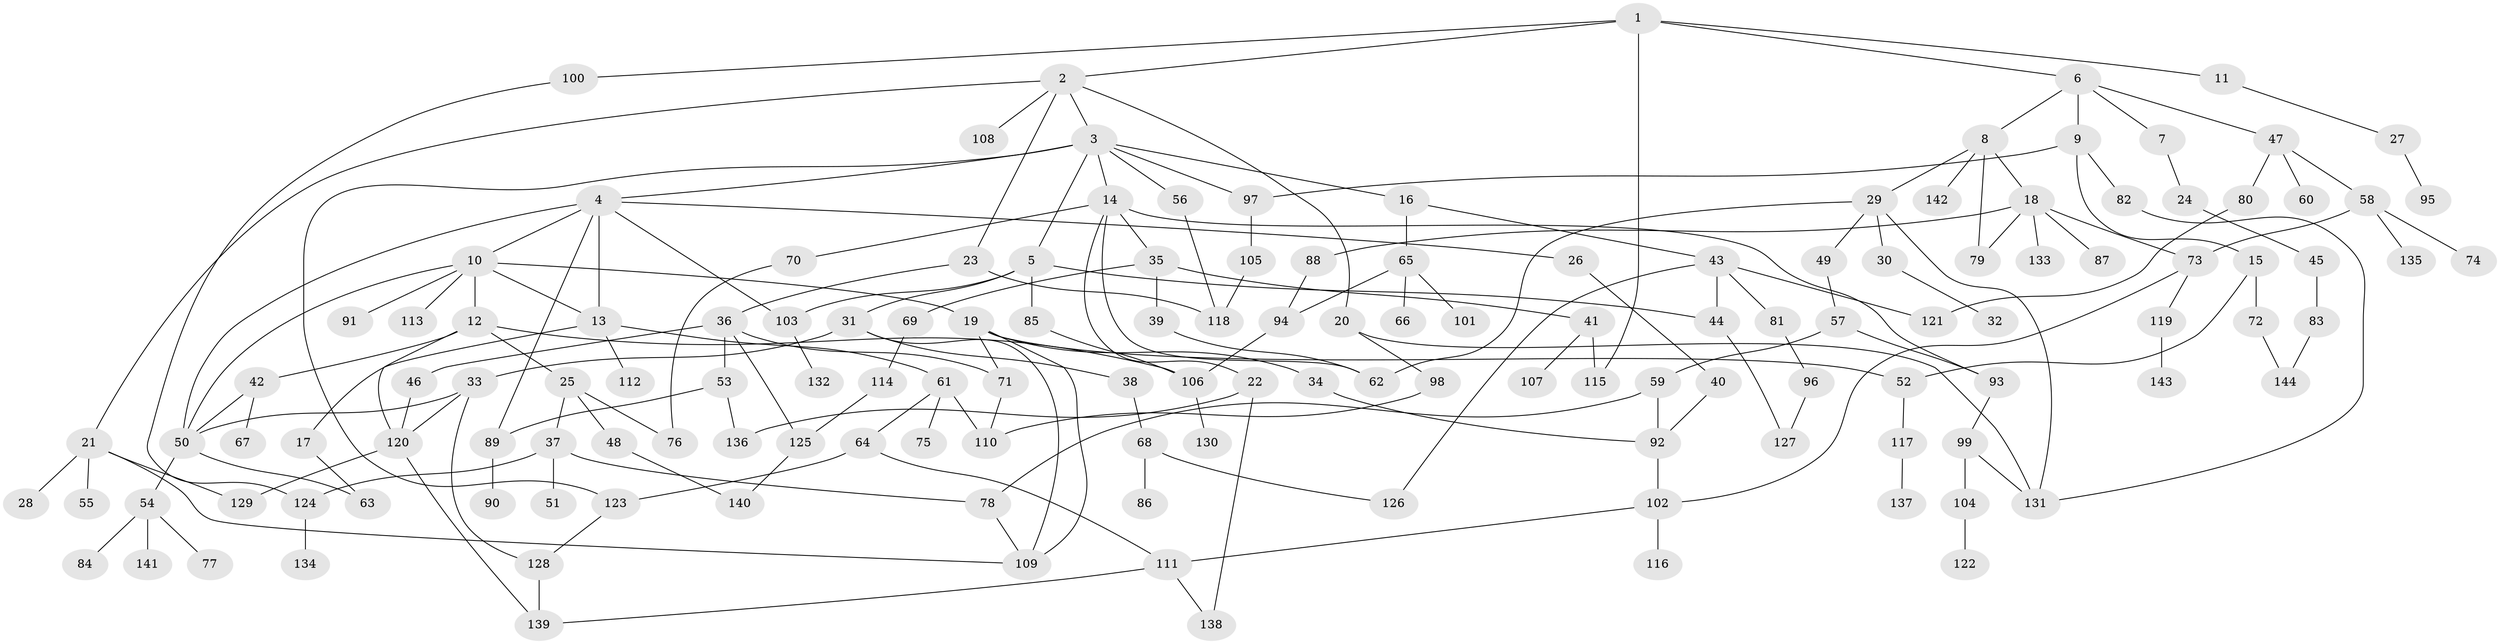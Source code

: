 // coarse degree distribution, {4: 0.13333333333333333, 10: 0.022222222222222223, 9: 0.044444444444444446, 8: 0.06666666666666667, 2: 0.2222222222222222, 3: 0.17777777777777778, 7: 0.022222222222222223, 6: 0.06666666666666667, 5: 0.06666666666666667, 1: 0.17777777777777778}
// Generated by graph-tools (version 1.1) at 2025/49/03/04/25 22:49:08]
// undirected, 144 vertices, 195 edges
graph export_dot {
  node [color=gray90,style=filled];
  1;
  2;
  3;
  4;
  5;
  6;
  7;
  8;
  9;
  10;
  11;
  12;
  13;
  14;
  15;
  16;
  17;
  18;
  19;
  20;
  21;
  22;
  23;
  24;
  25;
  26;
  27;
  28;
  29;
  30;
  31;
  32;
  33;
  34;
  35;
  36;
  37;
  38;
  39;
  40;
  41;
  42;
  43;
  44;
  45;
  46;
  47;
  48;
  49;
  50;
  51;
  52;
  53;
  54;
  55;
  56;
  57;
  58;
  59;
  60;
  61;
  62;
  63;
  64;
  65;
  66;
  67;
  68;
  69;
  70;
  71;
  72;
  73;
  74;
  75;
  76;
  77;
  78;
  79;
  80;
  81;
  82;
  83;
  84;
  85;
  86;
  87;
  88;
  89;
  90;
  91;
  92;
  93;
  94;
  95;
  96;
  97;
  98;
  99;
  100;
  101;
  102;
  103;
  104;
  105;
  106;
  107;
  108;
  109;
  110;
  111;
  112;
  113;
  114;
  115;
  116;
  117;
  118;
  119;
  120;
  121;
  122;
  123;
  124;
  125;
  126;
  127;
  128;
  129;
  130;
  131;
  132;
  133;
  134;
  135;
  136;
  137;
  138;
  139;
  140;
  141;
  142;
  143;
  144;
  1 -- 2;
  1 -- 6;
  1 -- 11;
  1 -- 100;
  1 -- 115;
  2 -- 3;
  2 -- 20;
  2 -- 21;
  2 -- 23;
  2 -- 108;
  3 -- 4;
  3 -- 5;
  3 -- 14;
  3 -- 16;
  3 -- 56;
  3 -- 97;
  3 -- 123;
  4 -- 10;
  4 -- 26;
  4 -- 89;
  4 -- 13;
  4 -- 103;
  4 -- 50;
  5 -- 31;
  5 -- 85;
  5 -- 103;
  5 -- 44;
  6 -- 7;
  6 -- 8;
  6 -- 9;
  6 -- 47;
  7 -- 24;
  8 -- 18;
  8 -- 29;
  8 -- 79;
  8 -- 142;
  9 -- 15;
  9 -- 82;
  9 -- 97;
  10 -- 12;
  10 -- 13;
  10 -- 19;
  10 -- 91;
  10 -- 113;
  10 -- 50;
  11 -- 27;
  12 -- 25;
  12 -- 42;
  12 -- 106;
  12 -- 120;
  13 -- 17;
  13 -- 61;
  13 -- 112;
  14 -- 22;
  14 -- 35;
  14 -- 62;
  14 -- 70;
  14 -- 93;
  15 -- 72;
  15 -- 52;
  16 -- 43;
  16 -- 65;
  17 -- 63;
  18 -- 87;
  18 -- 88;
  18 -- 133;
  18 -- 79;
  18 -- 73;
  19 -- 34;
  19 -- 52;
  19 -- 109;
  19 -- 71;
  20 -- 98;
  20 -- 131;
  21 -- 28;
  21 -- 55;
  21 -- 129;
  21 -- 109;
  22 -- 136;
  22 -- 138;
  23 -- 36;
  23 -- 118;
  24 -- 45;
  25 -- 37;
  25 -- 48;
  25 -- 76;
  26 -- 40;
  27 -- 95;
  29 -- 30;
  29 -- 49;
  29 -- 131;
  29 -- 62;
  30 -- 32;
  31 -- 33;
  31 -- 38;
  31 -- 109;
  33 -- 50;
  33 -- 120;
  33 -- 128;
  34 -- 92;
  35 -- 39;
  35 -- 41;
  35 -- 69;
  36 -- 46;
  36 -- 53;
  36 -- 71;
  36 -- 125;
  37 -- 51;
  37 -- 78;
  37 -- 124;
  38 -- 68;
  39 -- 62;
  40 -- 92;
  41 -- 107;
  41 -- 115;
  42 -- 67;
  42 -- 50;
  43 -- 44;
  43 -- 81;
  43 -- 121;
  43 -- 126;
  44 -- 127;
  45 -- 83;
  46 -- 120;
  47 -- 58;
  47 -- 60;
  47 -- 80;
  48 -- 140;
  49 -- 57;
  50 -- 54;
  50 -- 63;
  52 -- 117;
  53 -- 89;
  53 -- 136;
  54 -- 77;
  54 -- 84;
  54 -- 141;
  56 -- 118;
  57 -- 59;
  57 -- 93;
  58 -- 73;
  58 -- 74;
  58 -- 135;
  59 -- 78;
  59 -- 92;
  61 -- 64;
  61 -- 75;
  61 -- 110;
  64 -- 111;
  64 -- 123;
  65 -- 66;
  65 -- 94;
  65 -- 101;
  68 -- 86;
  68 -- 126;
  69 -- 114;
  70 -- 76;
  71 -- 110;
  72 -- 144;
  73 -- 119;
  73 -- 102;
  78 -- 109;
  80 -- 121;
  81 -- 96;
  82 -- 131;
  83 -- 144;
  85 -- 106;
  88 -- 94;
  89 -- 90;
  92 -- 102;
  93 -- 99;
  94 -- 106;
  96 -- 127;
  97 -- 105;
  98 -- 110;
  99 -- 104;
  99 -- 131;
  100 -- 124;
  102 -- 111;
  102 -- 116;
  103 -- 132;
  104 -- 122;
  105 -- 118;
  106 -- 130;
  111 -- 139;
  111 -- 138;
  114 -- 125;
  117 -- 137;
  119 -- 143;
  120 -- 129;
  120 -- 139;
  123 -- 128;
  124 -- 134;
  125 -- 140;
  128 -- 139;
}
